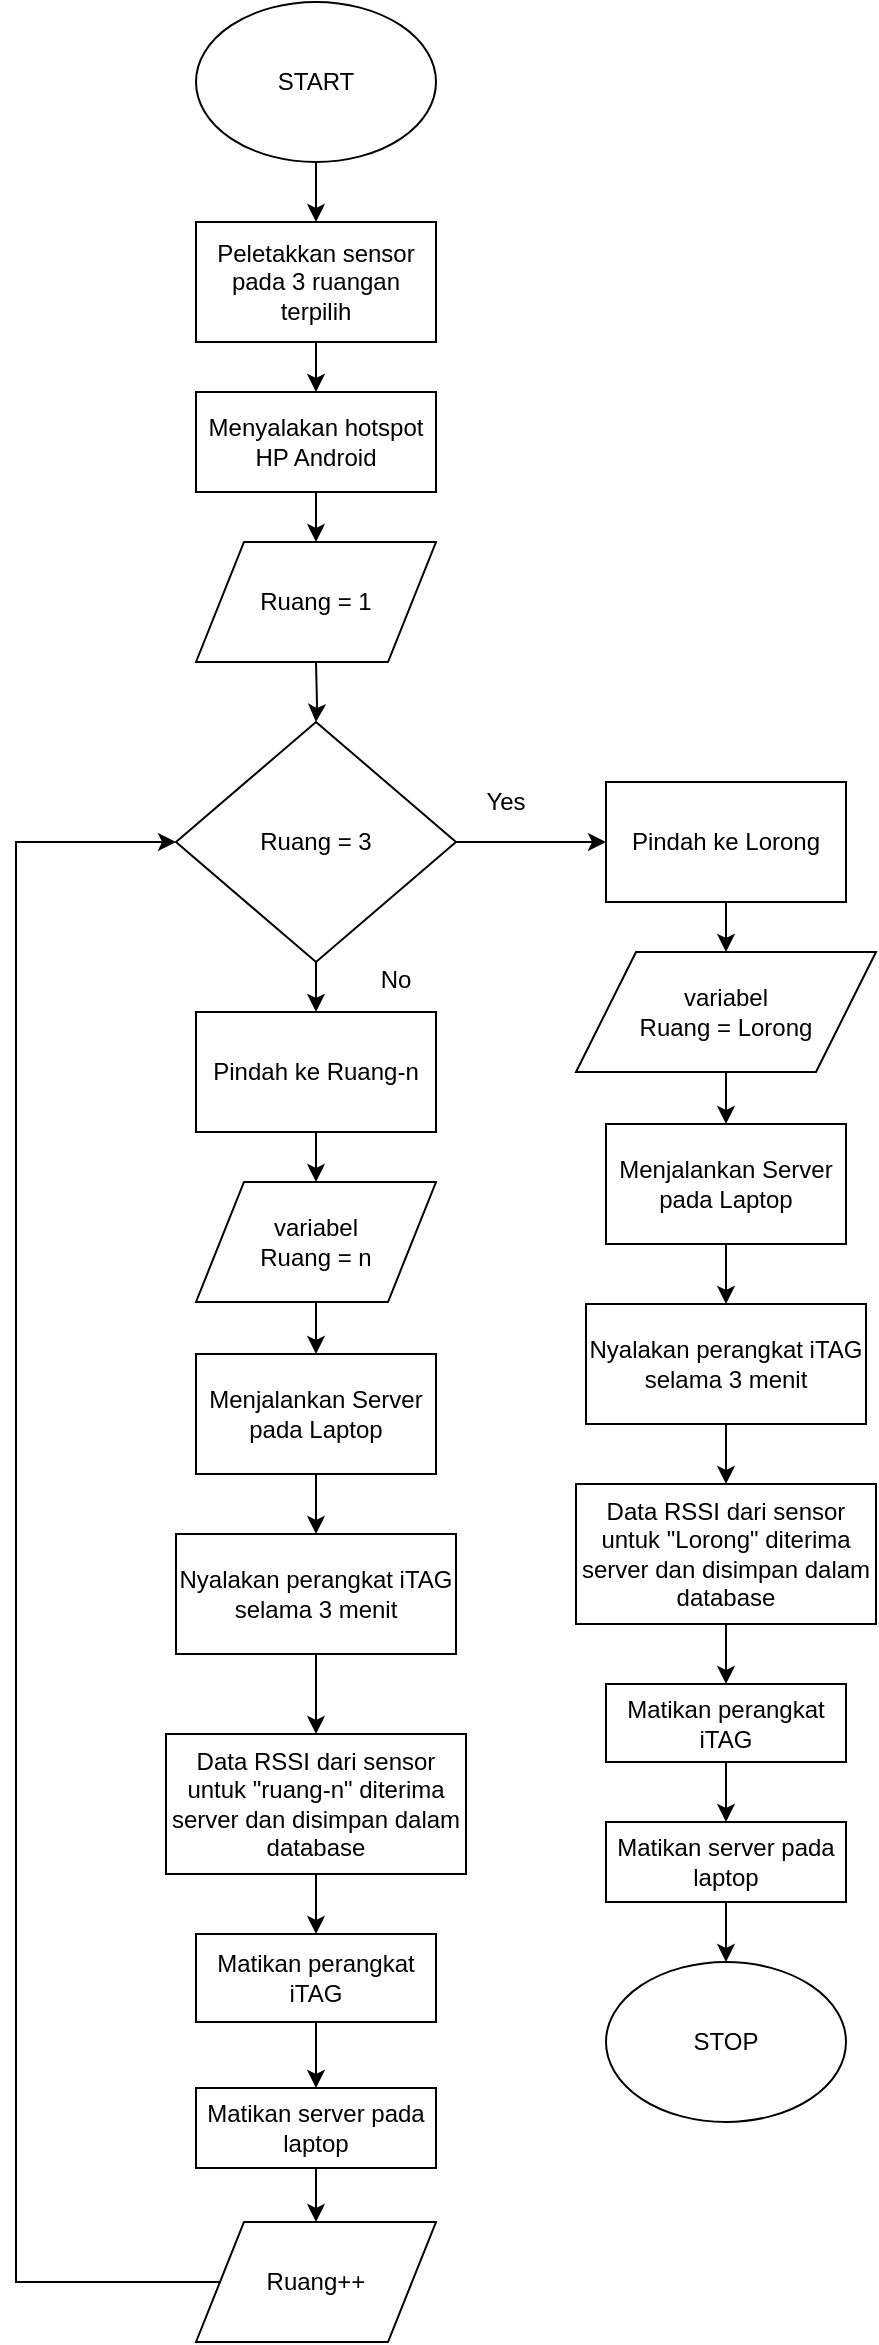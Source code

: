 <mxfile version="12.2.2" pages="1"><diagram id="h-7XP050gy3IwjewXtaR" name="Page-1"><mxGraphModel dx="854" dy="475" grid="1" gridSize="10" guides="1" tooltips="1" connect="1" arrows="1" fold="1" page="1" pageScale="1" pageWidth="827" pageHeight="1169" math="0" shadow="0"><root><mxCell id="0"/><mxCell id="1" parent="0"/><mxCell id="VtUXc3_6TC9kpjYUiNkL-41" value="" style="group" parent="1" vertex="1" connectable="0"><mxGeometry x="210" y="30" width="225" height="1056" as="geometry"/></mxCell><mxCell id="VtUXc3_6TC9kpjYUiNkL-1" value="START" style="ellipse;whiteSpace=wrap;html=1;" parent="VtUXc3_6TC9kpjYUiNkL-41" vertex="1"><mxGeometry x="90" width="120" height="80" as="geometry"/></mxCell><mxCell id="disJ0TVWhlOw7lCWQTLD-9" style="edgeStyle=orthogonalEdgeStyle;rounded=0;orthogonalLoop=1;jettySize=auto;html=1;exitX=0.5;exitY=1;exitDx=0;exitDy=0;entryX=0.5;entryY=0;entryDx=0;entryDy=0;" edge="1" parent="VtUXc3_6TC9kpjYUiNkL-41" source="VtUXc3_6TC9kpjYUiNkL-2" target="disJ0TVWhlOw7lCWQTLD-3"><mxGeometry relative="1" as="geometry"/></mxCell><mxCell id="VtUXc3_6TC9kpjYUiNkL-2" value="Peletakkan sensor pada 3 ruangan terpilih" style="rounded=0;whiteSpace=wrap;html=1;" parent="VtUXc3_6TC9kpjYUiNkL-41" vertex="1"><mxGeometry x="90" y="110" width="120" height="60" as="geometry"/></mxCell><mxCell id="VtUXc3_6TC9kpjYUiNkL-10" value="" style="edgeStyle=orthogonalEdgeStyle;rounded=0;orthogonalLoop=1;jettySize=auto;html=1;" parent="VtUXc3_6TC9kpjYUiNkL-41" source="VtUXc3_6TC9kpjYUiNkL-1" target="VtUXc3_6TC9kpjYUiNkL-2" edge="1"><mxGeometry relative="1" as="geometry"/></mxCell><mxCell id="VtUXc3_6TC9kpjYUiNkL-5" value="Ruang = 3" style="rhombus;whiteSpace=wrap;html=1;" parent="VtUXc3_6TC9kpjYUiNkL-41" vertex="1"><mxGeometry x="80" y="360" width="140" height="120" as="geometry"/></mxCell><mxCell id="VtUXc3_6TC9kpjYUiNkL-6" value="Nyalakan perangkat iTAG selama 3 menit" style="rounded=0;whiteSpace=wrap;html=1;" parent="VtUXc3_6TC9kpjYUiNkL-41" vertex="1"><mxGeometry x="80" y="766" width="140" height="60" as="geometry"/></mxCell><mxCell id="VtUXc3_6TC9kpjYUiNkL-9" value="Data RSSI dari sensor untuk &quot;ruang-n&quot; diterima server dan disimpan dalam database" style="rounded=0;whiteSpace=wrap;html=1;" parent="VtUXc3_6TC9kpjYUiNkL-41" vertex="1"><mxGeometry x="75" y="866" width="150" height="70" as="geometry"/></mxCell><mxCell id="VtUXc3_6TC9kpjYUiNkL-15" value="" style="edgeStyle=orthogonalEdgeStyle;rounded=0;orthogonalLoop=1;jettySize=auto;html=1;" parent="VtUXc3_6TC9kpjYUiNkL-41" source="VtUXc3_6TC9kpjYUiNkL-6" target="VtUXc3_6TC9kpjYUiNkL-9" edge="1"><mxGeometry relative="1" as="geometry"/></mxCell><mxCell id="VtUXc3_6TC9kpjYUiNkL-60" value="" style="edgeStyle=orthogonalEdgeStyle;rounded=0;orthogonalLoop=1;jettySize=auto;html=1;" parent="VtUXc3_6TC9kpjYUiNkL-41" source="VtUXc3_6TC9kpjYUiNkL-20" target="VtUXc3_6TC9kpjYUiNkL-58" edge="1"><mxGeometry relative="1" as="geometry"/></mxCell><mxCell id="VtUXc3_6TC9kpjYUiNkL-20" value="Matikan perangkat iTAG" style="rounded=0;whiteSpace=wrap;html=1;" parent="VtUXc3_6TC9kpjYUiNkL-41" vertex="1"><mxGeometry x="90" y="966" width="120" height="44" as="geometry"/></mxCell><mxCell id="VtUXc3_6TC9kpjYUiNkL-21" value="" style="edgeStyle=orthogonalEdgeStyle;rounded=0;orthogonalLoop=1;jettySize=auto;html=1;" parent="VtUXc3_6TC9kpjYUiNkL-41" source="VtUXc3_6TC9kpjYUiNkL-9" target="VtUXc3_6TC9kpjYUiNkL-20" edge="1"><mxGeometry relative="1" as="geometry"/></mxCell><mxCell id="VtUXc3_6TC9kpjYUiNkL-26" value="" style="edgeStyle=orthogonalEdgeStyle;rounded=0;orthogonalLoop=1;jettySize=auto;html=1;" parent="VtUXc3_6TC9kpjYUiNkL-41" target="VtUXc3_6TC9kpjYUiNkL-5" edge="1"><mxGeometry relative="1" as="geometry"><mxPoint x="150" y="330" as="sourcePoint"/></mxGeometry></mxCell><mxCell id="VtUXc3_6TC9kpjYUiNkL-28" value="Ruang = 1" style="shape=parallelogram;perimeter=parallelogramPerimeter;whiteSpace=wrap;html=1;" parent="VtUXc3_6TC9kpjYUiNkL-41" vertex="1"><mxGeometry x="90" y="270" width="120" height="60" as="geometry"/></mxCell><mxCell id="VtUXc3_6TC9kpjYUiNkL-33" value="" style="edgeStyle=orthogonalEdgeStyle;rounded=0;orthogonalLoop=1;jettySize=auto;html=1;" parent="VtUXc3_6TC9kpjYUiNkL-41" source="VtUXc3_6TC9kpjYUiNkL-31" target="VtUXc3_6TC9kpjYUiNkL-6" edge="1"><mxGeometry relative="1" as="geometry"/></mxCell><mxCell id="VtUXc3_6TC9kpjYUiNkL-31" value="Menjalankan Server pada Laptop" style="rounded=0;whiteSpace=wrap;html=1;" parent="VtUXc3_6TC9kpjYUiNkL-41" vertex="1"><mxGeometry x="90" y="676" width="120" height="60" as="geometry"/></mxCell><mxCell id="VtUXc3_6TC9kpjYUiNkL-36" value="" style="edgeStyle=orthogonalEdgeStyle;rounded=0;orthogonalLoop=1;jettySize=auto;html=1;" parent="VtUXc3_6TC9kpjYUiNkL-41" source="VtUXc3_6TC9kpjYUiNkL-35" target="VtUXc3_6TC9kpjYUiNkL-31" edge="1"><mxGeometry relative="1" as="geometry"/></mxCell><mxCell id="VtUXc3_6TC9kpjYUiNkL-35" value="&lt;div&gt;variabel &lt;br&gt;&lt;/div&gt;&lt;div&gt;Ruang = n&lt;/div&gt;" style="shape=parallelogram;perimeter=parallelogramPerimeter;whiteSpace=wrap;html=1;" parent="VtUXc3_6TC9kpjYUiNkL-41" vertex="1"><mxGeometry x="90" y="590" width="120" height="60" as="geometry"/></mxCell><mxCell id="VtUXc3_6TC9kpjYUiNkL-40" value="" style="edgeStyle=orthogonalEdgeStyle;rounded=0;orthogonalLoop=1;jettySize=auto;html=1;" parent="VtUXc3_6TC9kpjYUiNkL-41" source="VtUXc3_6TC9kpjYUiNkL-38" target="VtUXc3_6TC9kpjYUiNkL-35" edge="1"><mxGeometry relative="1" as="geometry"/></mxCell><mxCell id="VtUXc3_6TC9kpjYUiNkL-38" value="Pindah ke Ruang-n" style="rounded=0;whiteSpace=wrap;html=1;" parent="VtUXc3_6TC9kpjYUiNkL-41" vertex="1"><mxGeometry x="90" y="505" width="120" height="60" as="geometry"/></mxCell><mxCell id="VtUXc3_6TC9kpjYUiNkL-39" value="" style="edgeStyle=orthogonalEdgeStyle;rounded=0;orthogonalLoop=1;jettySize=auto;html=1;" parent="VtUXc3_6TC9kpjYUiNkL-41" source="VtUXc3_6TC9kpjYUiNkL-5" target="VtUXc3_6TC9kpjYUiNkL-38" edge="1"><mxGeometry relative="1" as="geometry"/></mxCell><mxCell id="VtUXc3_6TC9kpjYUiNkL-58" value="Matikan server pada laptop" style="rounded=0;whiteSpace=wrap;html=1;" parent="VtUXc3_6TC9kpjYUiNkL-41" vertex="1"><mxGeometry x="90" y="1043" width="120" height="40" as="geometry"/></mxCell><mxCell id="disJ0TVWhlOw7lCWQTLD-1" value="No" style="text;html=1;strokeColor=none;fillColor=none;align=center;verticalAlign=middle;whiteSpace=wrap;rounded=0;" vertex="1" parent="VtUXc3_6TC9kpjYUiNkL-41"><mxGeometry x="170" y="479" width="40" height="20" as="geometry"/></mxCell><mxCell id="disJ0TVWhlOw7lCWQTLD-6" value="" style="edgeStyle=orthogonalEdgeStyle;rounded=0;orthogonalLoop=1;jettySize=auto;html=1;" edge="1" parent="VtUXc3_6TC9kpjYUiNkL-41" source="disJ0TVWhlOw7lCWQTLD-3" target="VtUXc3_6TC9kpjYUiNkL-28"><mxGeometry relative="1" as="geometry"/></mxCell><mxCell id="disJ0TVWhlOw7lCWQTLD-3" value="Menyalakan hotspot HP Android" style="rounded=0;whiteSpace=wrap;html=1;" vertex="1" parent="VtUXc3_6TC9kpjYUiNkL-41"><mxGeometry x="90" y="195" width="120" height="50" as="geometry"/></mxCell><mxCell id="VtUXc3_6TC9kpjYUiNkL-42" value="Nyalakan perangkat iTAG selama 3 menit" style="rounded=0;whiteSpace=wrap;html=1;" parent="1" vertex="1"><mxGeometry x="495" y="681" width="140" height="60" as="geometry"/></mxCell><mxCell id="VtUXc3_6TC9kpjYUiNkL-43" value="Data RSSI dari sensor untuk &quot;Lorong&quot; diterima server dan disimpan dalam database" style="rounded=0;whiteSpace=wrap;html=1;" parent="1" vertex="1"><mxGeometry x="490" y="771" width="150" height="70" as="geometry"/></mxCell><mxCell id="VtUXc3_6TC9kpjYUiNkL-44" value="" style="edgeStyle=orthogonalEdgeStyle;rounded=0;orthogonalLoop=1;jettySize=auto;html=1;" parent="1" source="VtUXc3_6TC9kpjYUiNkL-42" target="VtUXc3_6TC9kpjYUiNkL-43" edge="1"><mxGeometry relative="1" as="geometry"/></mxCell><mxCell id="VtUXc3_6TC9kpjYUiNkL-68" style="edgeStyle=orthogonalEdgeStyle;rounded=0;orthogonalLoop=1;jettySize=auto;html=1;exitX=0.5;exitY=1;exitDx=0;exitDy=0;entryX=0.5;entryY=0;entryDx=0;entryDy=0;" parent="1" source="VtUXc3_6TC9kpjYUiNkL-45" target="VtUXc3_6TC9kpjYUiNkL-62" edge="1"><mxGeometry relative="1" as="geometry"/></mxCell><mxCell id="VtUXc3_6TC9kpjYUiNkL-45" value="Matikan perangkat iTAG" style="rounded=0;whiteSpace=wrap;html=1;" parent="1" vertex="1"><mxGeometry x="505" y="871" width="120" height="39" as="geometry"/></mxCell><mxCell id="VtUXc3_6TC9kpjYUiNkL-46" value="" style="edgeStyle=orthogonalEdgeStyle;rounded=0;orthogonalLoop=1;jettySize=auto;html=1;" parent="1" source="VtUXc3_6TC9kpjYUiNkL-43" target="VtUXc3_6TC9kpjYUiNkL-45" edge="1"><mxGeometry relative="1" as="geometry"/></mxCell><mxCell id="VtUXc3_6TC9kpjYUiNkL-47" value="" style="edgeStyle=orthogonalEdgeStyle;rounded=0;orthogonalLoop=1;jettySize=auto;html=1;" parent="1" source="VtUXc3_6TC9kpjYUiNkL-48" target="VtUXc3_6TC9kpjYUiNkL-42" edge="1"><mxGeometry relative="1" as="geometry"/></mxCell><mxCell id="VtUXc3_6TC9kpjYUiNkL-48" value="Menjalankan Server pada Laptop" style="rounded=0;whiteSpace=wrap;html=1;" parent="1" vertex="1"><mxGeometry x="505" y="591" width="120" height="60" as="geometry"/></mxCell><mxCell id="VtUXc3_6TC9kpjYUiNkL-49" value="" style="edgeStyle=orthogonalEdgeStyle;rounded=0;orthogonalLoop=1;jettySize=auto;html=1;" parent="1" source="VtUXc3_6TC9kpjYUiNkL-50" target="VtUXc3_6TC9kpjYUiNkL-48" edge="1"><mxGeometry relative="1" as="geometry"/></mxCell><mxCell id="VtUXc3_6TC9kpjYUiNkL-50" value="&lt;div&gt;variabel &lt;br&gt;&lt;/div&gt;&lt;div&gt;Ruang = Lorong&lt;br&gt;&lt;/div&gt;" style="shape=parallelogram;perimeter=parallelogramPerimeter;whiteSpace=wrap;html=1;" parent="1" vertex="1"><mxGeometry x="490" y="505" width="150" height="60" as="geometry"/></mxCell><mxCell id="VtUXc3_6TC9kpjYUiNkL-51" value="" style="edgeStyle=orthogonalEdgeStyle;rounded=0;orthogonalLoop=1;jettySize=auto;html=1;" parent="1" source="VtUXc3_6TC9kpjYUiNkL-52" target="VtUXc3_6TC9kpjYUiNkL-50" edge="1"><mxGeometry relative="1" as="geometry"/></mxCell><mxCell id="VtUXc3_6TC9kpjYUiNkL-52" value="Pindah ke Lorong" style="rounded=0;whiteSpace=wrap;html=1;" parent="1" vertex="1"><mxGeometry x="505" y="420" width="120" height="60" as="geometry"/></mxCell><mxCell id="VtUXc3_6TC9kpjYUiNkL-56" value="" style="edgeStyle=orthogonalEdgeStyle;rounded=0;orthogonalLoop=1;jettySize=auto;html=1;" parent="1" source="VtUXc3_6TC9kpjYUiNkL-5" target="VtUXc3_6TC9kpjYUiNkL-52" edge="1"><mxGeometry relative="1" as="geometry"/></mxCell><mxCell id="VtUXc3_6TC9kpjYUiNkL-29" value="Ruang++" style="shape=parallelogram;perimeter=parallelogramPerimeter;whiteSpace=wrap;html=1;" parent="1" vertex="1"><mxGeometry x="300" y="1140" width="120" height="60" as="geometry"/></mxCell><mxCell id="VtUXc3_6TC9kpjYUiNkL-18" value="" style="edgeStyle=orthogonalEdgeStyle;rounded=0;orthogonalLoop=1;jettySize=auto;html=1;entryX=0;entryY=0.5;entryDx=0;entryDy=0;exitX=0;exitY=0.5;exitDx=0;exitDy=0;" parent="1" source="VtUXc3_6TC9kpjYUiNkL-29" target="VtUXc3_6TC9kpjYUiNkL-5" edge="1"><mxGeometry relative="1" as="geometry"><mxPoint x="300" y="860" as="sourcePoint"/><mxPoint x="180" y="550" as="targetPoint"/><Array as="points"><mxPoint x="210" y="1170"/><mxPoint x="210" y="450"/></Array></mxGeometry></mxCell><mxCell id="VtUXc3_6TC9kpjYUiNkL-61" value="" style="edgeStyle=orthogonalEdgeStyle;rounded=0;orthogonalLoop=1;jettySize=auto;html=1;" parent="1" source="VtUXc3_6TC9kpjYUiNkL-58" target="VtUXc3_6TC9kpjYUiNkL-29" edge="1"><mxGeometry relative="1" as="geometry"/></mxCell><mxCell id="VtUXc3_6TC9kpjYUiNkL-70" value="" style="edgeStyle=orthogonalEdgeStyle;rounded=0;orthogonalLoop=1;jettySize=auto;html=1;" parent="1" source="VtUXc3_6TC9kpjYUiNkL-62" target="VtUXc3_6TC9kpjYUiNkL-69" edge="1"><mxGeometry relative="1" as="geometry"/></mxCell><mxCell id="VtUXc3_6TC9kpjYUiNkL-62" value="Matikan server pada laptop" style="rounded=0;whiteSpace=wrap;html=1;" parent="1" vertex="1"><mxGeometry x="505" y="940" width="120" height="40" as="geometry"/></mxCell><mxCell id="VtUXc3_6TC9kpjYUiNkL-69" value="STOP" style="ellipse;whiteSpace=wrap;html=1;" parent="1" vertex="1"><mxGeometry x="505" y="1010" width="120" height="80" as="geometry"/></mxCell><mxCell id="disJ0TVWhlOw7lCWQTLD-2" value="Yes" style="text;html=1;strokeColor=none;fillColor=none;align=center;verticalAlign=middle;whiteSpace=wrap;rounded=0;" vertex="1" parent="1"><mxGeometry x="435" y="420" width="40" height="20" as="geometry"/></mxCell></root></mxGraphModel></diagram></mxfile>